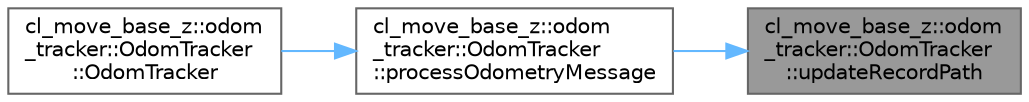 digraph "cl_move_base_z::odom_tracker::OdomTracker::updateRecordPath"
{
 // LATEX_PDF_SIZE
  bgcolor="transparent";
  edge [fontname=Helvetica,fontsize=10,labelfontname=Helvetica,labelfontsize=10];
  node [fontname=Helvetica,fontsize=10,shape=box,height=0.2,width=0.4];
  rankdir="RL";
  Node1 [label="cl_move_base_z::odom\l_tracker::OdomTracker\l::updateRecordPath",height=0.2,width=0.4,color="gray40", fillcolor="grey60", style="filled", fontcolor="black",tooltip=" "];
  Node1 -> Node2 [dir="back",color="steelblue1",style="solid"];
  Node2 [label="cl_move_base_z::odom\l_tracker::OdomTracker\l::processOdometryMessage",height=0.2,width=0.4,color="grey40", fillcolor="white", style="filled",URL="$classcl__move__base__z_1_1odom__tracker_1_1OdomTracker.html#a12c5a839cfde2e8f2f55a5e0c9647b18",tooltip="odom callback: Updates the path - this must be called periodically for each odometry message."];
  Node2 -> Node3 [dir="back",color="steelblue1",style="solid"];
  Node3 [label="cl_move_base_z::odom\l_tracker::OdomTracker\l::OdomTracker",height=0.2,width=0.4,color="grey40", fillcolor="white", style="filled",URL="$classcl__move__base__z_1_1odom__tracker_1_1OdomTracker.html#a99e1f405d0b3ec3e9fc73e666793c409",tooltip=" "];
}
